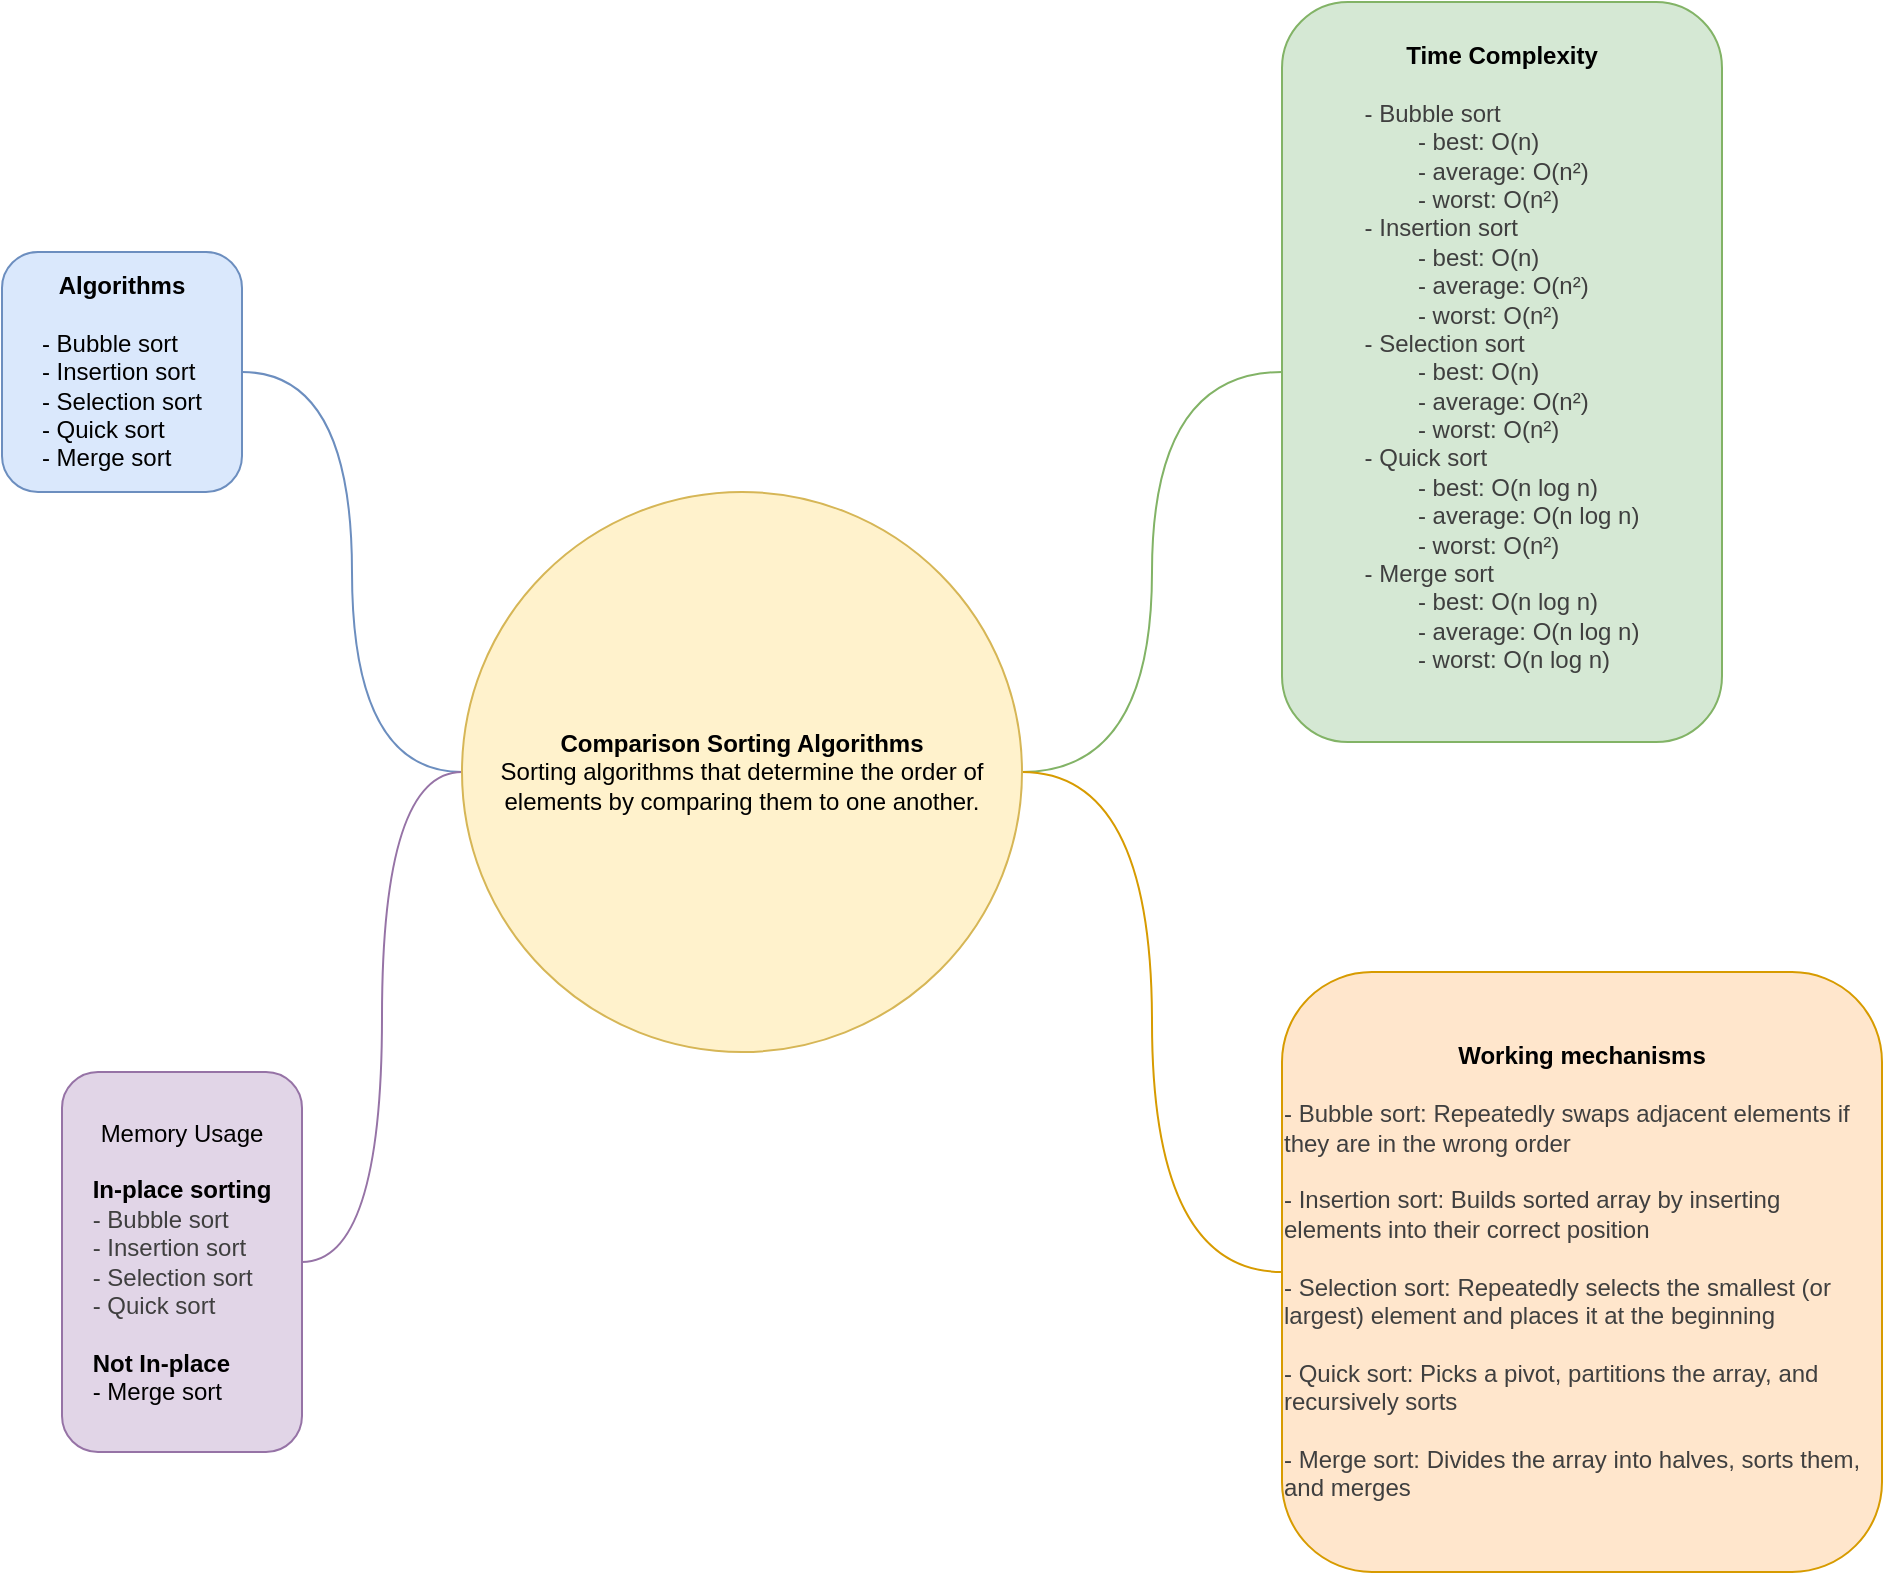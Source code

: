 <mxfile>
    <diagram id="8GFeSSwSZN4FBcvACYuL" name="Page-1">
        <mxGraphModel dx="1194" dy="826" grid="1" gridSize="10" guides="1" tooltips="1" connect="1" arrows="1" fold="1" page="1" pageScale="1" pageWidth="850" pageHeight="1100" math="0" shadow="0">
            <root>
                <mxCell id="0"/>
                <mxCell id="1" parent="0"/>
                <mxCell id="5" style="edgeStyle=orthogonalEdgeStyle;html=1;entryX=1;entryY=0.5;entryDx=0;entryDy=0;curved=1;fillColor=#dae8fc;strokeColor=#6c8ebf;endArrow=none;endFill=0;fontStyle=1" edge="1" parent="1" source="2" target="4">
                    <mxGeometry relative="1" as="geometry"/>
                </mxCell>
                <mxCell id="7" style="edgeStyle=orthogonalEdgeStyle;html=1;entryX=0;entryY=0.5;entryDx=0;entryDy=0;fillColor=#d5e8d4;strokeColor=#82b366;endArrow=none;endFill=0;curved=1;fontStyle=1" edge="1" parent="1" source="2" target="6">
                    <mxGeometry relative="1" as="geometry"/>
                </mxCell>
                <mxCell id="9" style="edgeStyle=orthogonalEdgeStyle;html=1;entryX=1;entryY=0.5;entryDx=0;entryDy=0;fillColor=#e1d5e7;strokeColor=#9673a6;endArrow=none;endFill=0;curved=1;fontStyle=1" edge="1" parent="1" source="2" target="8">
                    <mxGeometry relative="1" as="geometry"/>
                </mxCell>
                <mxCell id="11" style="edgeStyle=orthogonalEdgeStyle;html=1;entryX=0;entryY=0.5;entryDx=0;entryDy=0;curved=1;endArrow=none;endFill=0;fillColor=#ffe6cc;strokeColor=#d79b00;" edge="1" parent="1" source="2" target="10">
                    <mxGeometry relative="1" as="geometry"/>
                </mxCell>
                <mxCell id="2" value="&lt;b&gt;Comparison Sorting Algorithms&lt;/b&gt;&lt;div&gt;Sorting algorithms that determine the order of elements by comparing them to one another.&lt;b&gt;&lt;/b&gt;&lt;/div&gt;" style="ellipse;whiteSpace=wrap;html=1;aspect=fixed;fillColor=#fff2cc;strokeColor=#d6b656;" vertex="1" parent="1">
                    <mxGeometry x="260" y="290" width="280" height="280" as="geometry"/>
                </mxCell>
                <mxCell id="4" value="&lt;b&gt;Algorithms&lt;/b&gt;&lt;div&gt;&lt;b&gt;&lt;br&gt;&lt;/b&gt;&lt;div style=&quot;text-align: left;&quot;&gt;- Bubble sort&lt;/div&gt;&lt;div style=&quot;text-align: left;&quot;&gt;- Insertion sort&lt;/div&gt;&lt;div style=&quot;text-align: left;&quot;&gt;- Selection sort&lt;/div&gt;&lt;div style=&quot;text-align: left;&quot;&gt;- Quick sort&lt;/div&gt;&lt;div style=&quot;text-align: left;&quot;&gt;- Merge sort&lt;/div&gt;&lt;/div&gt;" style="rounded=1;whiteSpace=wrap;html=1;fillColor=#dae8fc;strokeColor=#6c8ebf;" vertex="1" parent="1">
                    <mxGeometry x="30" y="170" width="120" height="120" as="geometry"/>
                </mxCell>
                <mxCell id="6" value="&lt;b&gt;Time Complexity&lt;/b&gt;&lt;div&gt;&lt;br&gt;&lt;/div&gt;&lt;div&gt;&lt;div style=&quot;color: rgb(63, 63, 63); text-align: left;&quot;&gt;- Bubble sort&lt;/div&gt;&lt;div style=&quot;color: rgb(63, 63, 63); text-align: left;&quot;&gt;&lt;span style=&quot;white-space: pre;&quot;&gt;&#x9;&lt;/span&gt;- best: O(n)&lt;br&gt;&lt;/div&gt;&lt;div style=&quot;color: rgb(63, 63, 63); text-align: left;&quot;&gt;&lt;span style=&quot;white-space: pre;&quot;&gt;&#x9;&lt;/span&gt;- average: O(&lt;span style=&quot;background-color: transparent; text-align: center;&quot;&gt;n²&lt;/span&gt;&lt;span style=&quot;background-color: transparent;&quot;&gt;)&lt;/span&gt;&lt;/div&gt;&lt;div style=&quot;color: rgb(63, 63, 63); text-align: left;&quot;&gt;&lt;span style=&quot;white-space: pre;&quot;&gt;&#x9;&lt;/span&gt;- worst:&amp;nbsp;&lt;span style=&quot;color: rgb(63, 63, 63); background-color: transparent;&quot;&gt;O(&lt;/span&gt;&lt;span style=&quot;color: rgb(63, 63, 63); background-color: transparent; text-align: center;&quot;&gt;n²&lt;/span&gt;&lt;span style=&quot;color: rgb(63, 63, 63); background-color: transparent;&quot;&gt;)&lt;/span&gt;&lt;br&gt;&lt;/div&gt;&lt;div style=&quot;color: rgb(63, 63, 63); text-align: left;&quot;&gt;- Insertion sort&lt;/div&gt;&lt;div style=&quot;color: rgb(63, 63, 63); text-align: left;&quot;&gt;&lt;div style=&quot;color: rgb(63, 63, 63);&quot;&gt;&lt;span style=&quot;white-space: pre;&quot;&gt;&#x9;&lt;/span&gt;- best: O(n)&lt;br&gt;&lt;/div&gt;&lt;div style=&quot;color: rgb(63, 63, 63);&quot;&gt;&lt;span style=&quot;white-space: pre;&quot;&gt;&#x9;&lt;/span&gt;- average: O(&lt;span style=&quot;background-color: transparent; text-align: center;&quot;&gt;n²&lt;/span&gt;&lt;span style=&quot;background-color: transparent;&quot;&gt;)&lt;/span&gt;&lt;/div&gt;&lt;div style=&quot;color: rgb(63, 63, 63);&quot;&gt;&lt;span style=&quot;white-space: pre;&quot;&gt;&#x9;&lt;/span&gt;- worst:&amp;nbsp;&lt;span style=&quot;color: rgb(63, 63, 63); background-color: transparent;&quot;&gt;O(&lt;/span&gt;&lt;span style=&quot;color: rgb(63, 63, 63); background-color: transparent; text-align: center;&quot;&gt;n²&lt;/span&gt;&lt;span style=&quot;color: rgb(63, 63, 63); background-color: transparent;&quot;&gt;)&lt;/span&gt;&lt;br&gt;&lt;/div&gt;&lt;div style=&quot;color: rgb(63, 63, 63);&quot;&gt;&lt;span style=&quot;background-color: transparent;&quot;&gt;- Selection sort&lt;/span&gt;&lt;/div&gt;&lt;/div&gt;&lt;div style=&quot;color: rgb(63, 63, 63); text-align: left;&quot;&gt;&lt;div style=&quot;color: rgb(63, 63, 63);&quot;&gt;&lt;span style=&quot;white-space: pre;&quot;&gt;&#x9;&lt;/span&gt;- best: O(n)&lt;br&gt;&lt;/div&gt;&lt;div style=&quot;color: rgb(63, 63, 63);&quot;&gt;&lt;span style=&quot;white-space: pre;&quot;&gt;&#x9;&lt;/span&gt;- average: O(&lt;span style=&quot;background-color: transparent; text-align: center;&quot;&gt;n²&lt;/span&gt;&lt;span style=&quot;background-color: transparent;&quot;&gt;)&lt;/span&gt;&lt;/div&gt;&lt;div style=&quot;color: rgb(63, 63, 63);&quot;&gt;&lt;span style=&quot;white-space: pre;&quot;&gt;&#x9;&lt;/span&gt;- worst:&amp;nbsp;&lt;span style=&quot;color: rgb(63, 63, 63); background-color: transparent;&quot;&gt;O(&lt;/span&gt;&lt;span style=&quot;color: rgb(63, 63, 63); background-color: transparent; text-align: center;&quot;&gt;n²&lt;/span&gt;&lt;span style=&quot;color: rgb(63, 63, 63); background-color: transparent;&quot;&gt;)&lt;/span&gt;&lt;br&gt;&lt;/div&gt;&lt;div style=&quot;color: rgb(63, 63, 63);&quot;&gt;&lt;span style=&quot;background-color: transparent;&quot;&gt;- Quick sort&lt;/span&gt;&lt;/div&gt;&lt;/div&gt;&lt;div style=&quot;color: rgb(63, 63, 63); text-align: left;&quot;&gt;&lt;div style=&quot;color: rgb(63, 63, 63);&quot;&gt;&lt;span style=&quot;white-space: pre;&quot;&gt;&#x9;&lt;/span&gt;- best:&amp;nbsp;&lt;span style=&quot;color: rgb(63, 63, 63); background-color: transparent;&quot;&gt;O(&lt;/span&gt;&lt;span style=&quot;color: rgb(63, 63, 63); background-color: transparent; text-align: center;&quot;&gt;n log n&lt;/span&gt;&lt;span style=&quot;color: rgb(63, 63, 63); background-color: transparent;&quot;&gt;)&lt;/span&gt;&lt;br&gt;&lt;/div&gt;&lt;div style=&quot;color: rgb(63, 63, 63);&quot;&gt;&lt;span style=&quot;white-space: pre;&quot;&gt;&#x9;&lt;/span&gt;- average: O(&lt;span style=&quot;background-color: transparent; text-align: center;&quot;&gt;n log n&lt;/span&gt;&lt;span style=&quot;background-color: transparent;&quot;&gt;)&lt;/span&gt;&lt;/div&gt;&lt;div style=&quot;color: rgb(63, 63, 63);&quot;&gt;&lt;span style=&quot;white-space: pre;&quot;&gt;&#x9;&lt;/span&gt;- worst:&amp;nbsp;&lt;span style=&quot;color: rgb(63, 63, 63); background-color: transparent;&quot;&gt;O(&lt;/span&gt;&lt;span style=&quot;color: rgb(63, 63, 63); background-color: transparent; text-align: center;&quot;&gt;n²&lt;/span&gt;&lt;span style=&quot;color: rgb(63, 63, 63); background-color: transparent;&quot;&gt;)&lt;/span&gt;&lt;br&gt;&lt;/div&gt;&lt;div style=&quot;color: rgb(63, 63, 63);&quot;&gt;&lt;span style=&quot;background-color: transparent;&quot;&gt;- Merge sort&lt;/span&gt;&lt;/div&gt;&lt;/div&gt;&lt;/div&gt;&lt;div&gt;&lt;div style=&quot;color: rgb(63, 63, 63); text-align: left;&quot;&gt;&lt;span style=&quot;white-space: pre;&quot;&gt;&#x9;&lt;/span&gt;- best:&amp;nbsp;&lt;span style=&quot;color: rgb(63, 63, 63); background-color: transparent;&quot;&gt;O(&lt;/span&gt;&lt;span style=&quot;color: rgb(63, 63, 63); background-color: transparent; text-align: center;&quot;&gt;n log n&lt;/span&gt;&lt;span style=&quot;color: rgb(63, 63, 63); background-color: transparent;&quot;&gt;)&lt;/span&gt;&lt;br&gt;&lt;/div&gt;&lt;div style=&quot;color: rgb(63, 63, 63); text-align: left;&quot;&gt;&lt;span style=&quot;white-space: pre;&quot;&gt;&#x9;&lt;/span&gt;- average: O(&lt;span style=&quot;background-color: transparent; text-align: center;&quot;&gt;n log n&lt;/span&gt;&lt;span style=&quot;background-color: transparent;&quot;&gt;)&lt;/span&gt;&lt;/div&gt;&lt;div style=&quot;color: rgb(63, 63, 63); text-align: left;&quot;&gt;&lt;span style=&quot;white-space: pre;&quot;&gt;&#x9;&lt;/span&gt;- worst:&amp;nbsp;&lt;span style=&quot;color: rgb(63, 63, 63); background-color: transparent;&quot;&gt;O(&lt;/span&gt;&lt;span style=&quot;color: rgb(63, 63, 63); background-color: transparent; text-align: center;&quot;&gt;n log n&lt;/span&gt;&lt;span style=&quot;color: rgb(63, 63, 63); background-color: transparent;&quot;&gt;)&lt;/span&gt;&lt;br&gt;&lt;/div&gt;&lt;/div&gt;&lt;div&gt;&lt;span style=&quot;color: rgb(63, 63, 63); background-color: transparent;&quot;&gt;&lt;br&gt;&lt;/span&gt;&lt;/div&gt;" style="rounded=1;whiteSpace=wrap;html=1;fillColor=#d5e8d4;strokeColor=#82b366;" vertex="1" parent="1">
                    <mxGeometry x="670" y="45" width="220" height="370" as="geometry"/>
                </mxCell>
                <mxCell id="8" value="Memory Usage&lt;div&gt;&lt;br&gt;&lt;/div&gt;&lt;div style=&quot;text-align: left;&quot;&gt;&lt;b&gt;In-place sorting&lt;/b&gt;&lt;/div&gt;&lt;div&gt;&lt;div style=&quot;text-align: left; color: rgb(63, 63, 63);&quot;&gt;- Bubble sort&lt;/div&gt;&lt;div style=&quot;color: rgb(63, 63, 63); text-align: left;&quot;&gt;- Insertion sort&lt;/div&gt;&lt;div style=&quot;color: rgb(63, 63, 63); text-align: left;&quot;&gt;- Selection sort&lt;/div&gt;&lt;div style=&quot;color: rgb(63, 63, 63); text-align: left;&quot;&gt;- Quick sort&lt;/div&gt;&lt;/div&gt;&lt;div&gt;&lt;br&gt;&lt;/div&gt;&lt;div style=&quot;text-align: left;&quot;&gt;&lt;b&gt;Not In-place&lt;/b&gt;&lt;/div&gt;&lt;div style=&quot;text-align: left;&quot;&gt;- Merge sort&amp;nbsp;&lt;/div&gt;" style="rounded=1;whiteSpace=wrap;html=1;fillColor=#e1d5e7;strokeColor=#9673a6;" vertex="1" parent="1">
                    <mxGeometry x="60" y="580" width="120" height="190" as="geometry"/>
                </mxCell>
                <mxCell id="10" value="&lt;b&gt;Working mechanisms&lt;/b&gt;&lt;div&gt;&lt;b&gt;&lt;br&gt;&lt;/b&gt;&lt;div&gt;&lt;div style=&quot;color: rgb(63, 63, 63); text-align: left;&quot;&gt;- Bubble sort:&amp;nbsp;&lt;span style=&quot;background-color: transparent; text-align: center;&quot;&gt;Repeatedly swaps adjacent elements if they are in the wrong order&lt;/span&gt;&lt;/div&gt;&lt;div style=&quot;color: rgb(63, 63, 63); text-align: left;&quot;&gt;&lt;span style=&quot;background-color: transparent; text-align: center;&quot;&gt;&lt;br&gt;&lt;/span&gt;&lt;/div&gt;&lt;div style=&quot;color: rgb(63, 63, 63); text-align: left;&quot;&gt;- Insertion sort:&amp;nbsp;&lt;span style=&quot;background-color: transparent; text-align: center;&quot;&gt;Builds sorted array by inserting elements into their correct position&lt;/span&gt;&lt;/div&gt;&lt;div style=&quot;color: rgb(63, 63, 63); text-align: left;&quot;&gt;&lt;span style=&quot;background-color: transparent; text-align: center;&quot;&gt;&lt;br&gt;&lt;/span&gt;&lt;/div&gt;&lt;div style=&quot;color: rgb(63, 63, 63); text-align: left;&quot;&gt;- Selection sort:&amp;nbsp;&lt;span style=&quot;background-color: transparent; text-align: center;&quot;&gt;Repeatedly selects the smallest (or largest) element and places it at the beginning&lt;/span&gt;&lt;/div&gt;&lt;div style=&quot;color: rgb(63, 63, 63); text-align: left;&quot;&gt;&lt;span style=&quot;background-color: transparent; text-align: center;&quot;&gt;&lt;br&gt;&lt;/span&gt;&lt;/div&gt;&lt;div style=&quot;color: rgb(63, 63, 63); text-align: left;&quot;&gt;- Quick sort:&amp;nbsp;&lt;span style=&quot;background-color: transparent; text-align: center;&quot;&gt;Picks a pivot, partitions the array, and recursively sorts&lt;/span&gt;&lt;/div&gt;&lt;div style=&quot;color: rgb(63, 63, 63); text-align: left;&quot;&gt;&lt;span style=&quot;background-color: transparent; text-align: center;&quot;&gt;&lt;br&gt;&lt;/span&gt;&lt;/div&gt;&lt;div style=&quot;color: rgb(63, 63, 63); text-align: left;&quot;&gt;- Merge sort:&amp;nbsp;&lt;span style=&quot;background-color: transparent; text-align: center;&quot;&gt;Divides the array into halves, sorts them, and merges&lt;/span&gt;&lt;/div&gt;&lt;/div&gt;&lt;/div&gt;" style="rounded=1;whiteSpace=wrap;html=1;fillColor=#ffe6cc;strokeColor=#d79b00;" vertex="1" parent="1">
                    <mxGeometry x="670" y="530" width="300" height="300" as="geometry"/>
                </mxCell>
            </root>
        </mxGraphModel>
    </diagram>
</mxfile>
